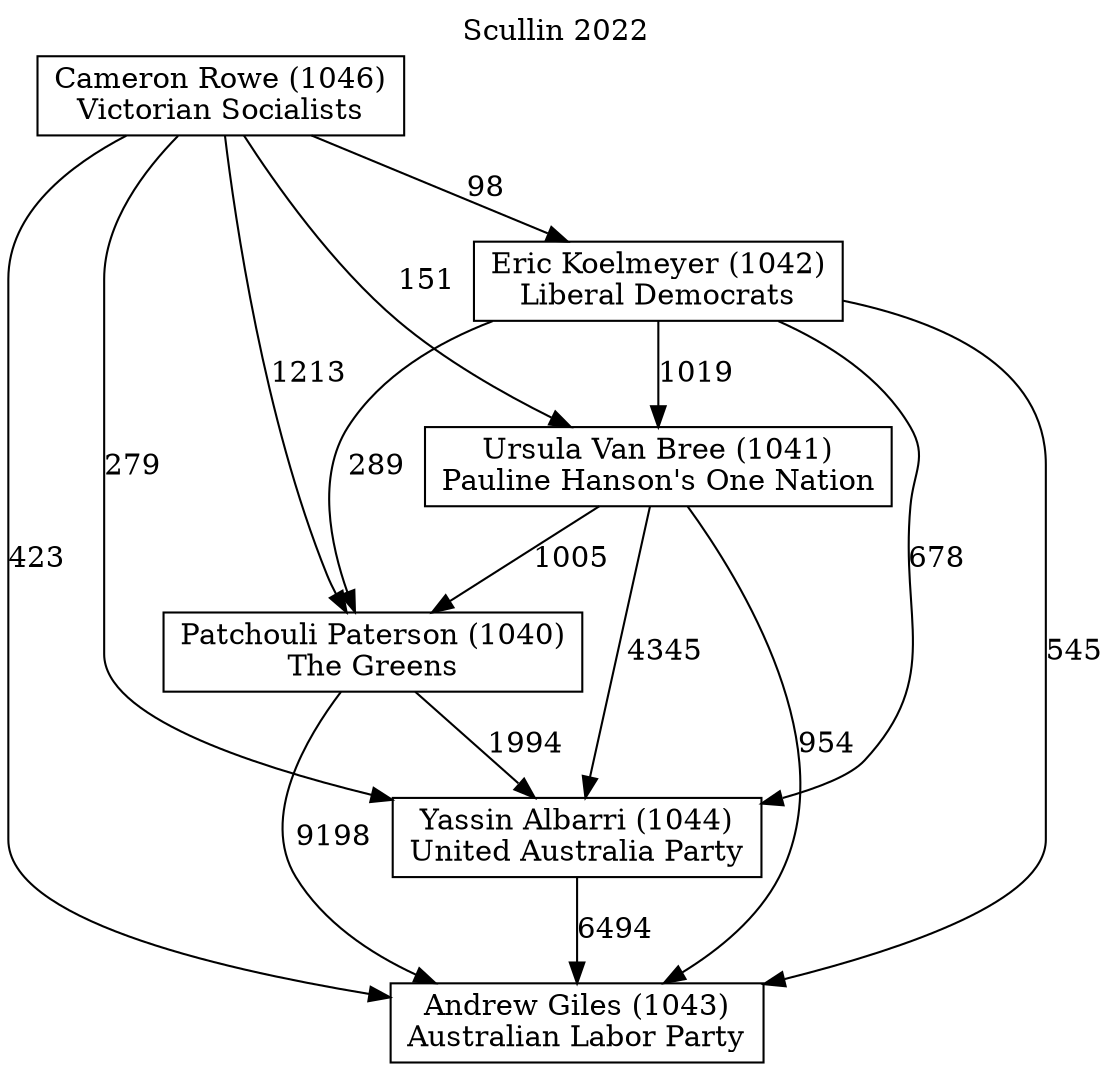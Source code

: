 // House preference flow
digraph "Andrew Giles (1043)_Scullin_2022" {
	graph [label="Scullin 2022" labelloc=t mclimit=10]
	node [shape=box]
	"Ursula Van Bree (1041)" [label="Ursula Van Bree (1041)
Pauline Hanson's One Nation"]
	"Andrew Giles (1043)" [label="Andrew Giles (1043)
Australian Labor Party"]
	"Cameron Rowe (1046)" [label="Cameron Rowe (1046)
Victorian Socialists"]
	"Yassin Albarri (1044)" [label="Yassin Albarri (1044)
United Australia Party"]
	"Patchouli Paterson (1040)" [label="Patchouli Paterson (1040)
The Greens"]
	"Eric Koelmeyer (1042)" [label="Eric Koelmeyer (1042)
Liberal Democrats"]
	"Ursula Van Bree (1041)" -> "Andrew Giles (1043)" [label=954]
	"Cameron Rowe (1046)" -> "Ursula Van Bree (1041)" [label=151]
	"Patchouli Paterson (1040)" -> "Yassin Albarri (1044)" [label=1994]
	"Cameron Rowe (1046)" -> "Andrew Giles (1043)" [label=423]
	"Eric Koelmeyer (1042)" -> "Patchouli Paterson (1040)" [label=289]
	"Ursula Van Bree (1041)" -> "Yassin Albarri (1044)" [label=4345]
	"Eric Koelmeyer (1042)" -> "Yassin Albarri (1044)" [label=678]
	"Cameron Rowe (1046)" -> "Eric Koelmeyer (1042)" [label=98]
	"Ursula Van Bree (1041)" -> "Patchouli Paterson (1040)" [label=1005]
	"Patchouli Paterson (1040)" -> "Andrew Giles (1043)" [label=9198]
	"Cameron Rowe (1046)" -> "Patchouli Paterson (1040)" [label=1213]
	"Eric Koelmeyer (1042)" -> "Andrew Giles (1043)" [label=545]
	"Eric Koelmeyer (1042)" -> "Ursula Van Bree (1041)" [label=1019]
	"Cameron Rowe (1046)" -> "Yassin Albarri (1044)" [label=279]
	"Yassin Albarri (1044)" -> "Andrew Giles (1043)" [label=6494]
}
